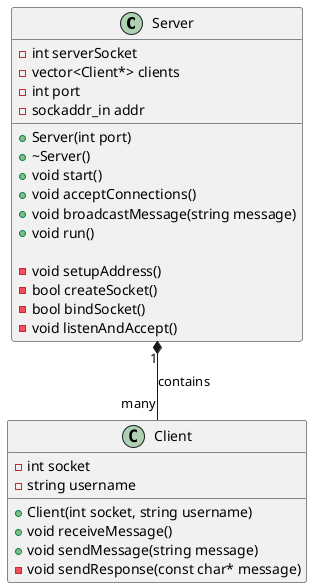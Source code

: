 @startuml Sever Class Diagram

class Server {
    - int serverSocket
    - vector<Client*> clients
    - int port
    - sockaddr_in addr

    + Server(int port)
    + ~Server()
    + void start()
    + void acceptConnections()
    + void broadcastMessage(string message)
    + void run()

    - void setupAddress()
    - bool createSocket()
    - bool bindSocket()
    - void listenAndAccept()
}

class Client {
    - int socket
    - string username

    + Client(int socket, string username)
    + void receiveMessage()
    + void sendMessage(string message)
    - void sendResponse(const char* message)
}

Server "1" *-- "many" Client : contains

@enduml
